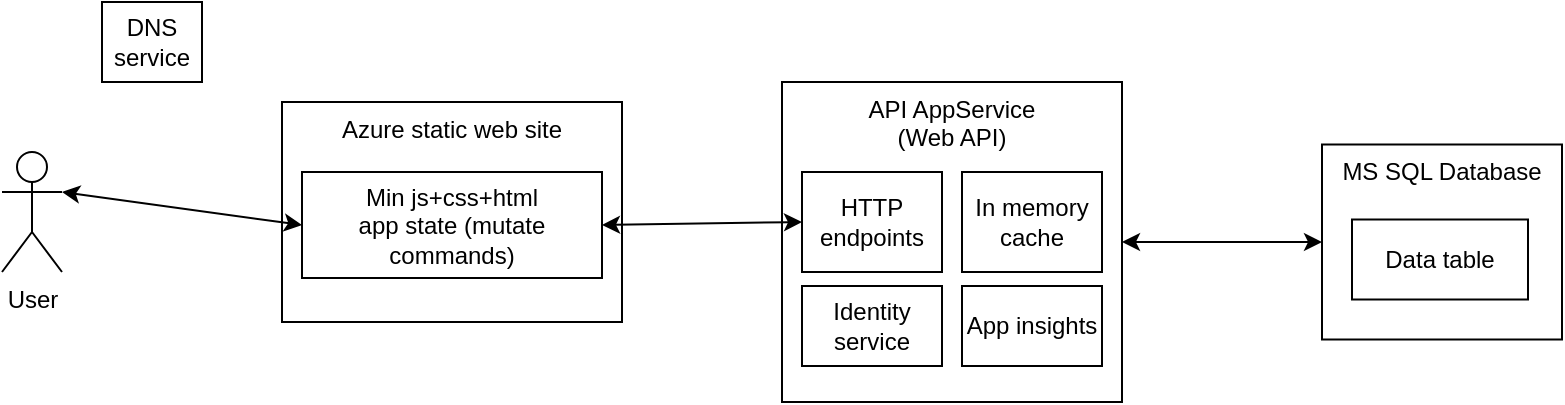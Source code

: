 <mxfile version="20.3.0" type="device" pages="3"><diagram id="xF-wzPiJ9PPVLOnQ2FfR" name="1 - MVP"><mxGraphModel dx="1422" dy="875" grid="1" gridSize="10" guides="1" tooltips="1" connect="1" arrows="1" fold="1" page="1" pageScale="1" pageWidth="850" pageHeight="1100" math="0" shadow="0"><root><mxCell id="0"/><mxCell id="1" parent="0"/><mxCell id="21" value="Azure static web site" style="rounded=0;whiteSpace=wrap;html=1;verticalAlign=top;" parent="1" vertex="1"><mxGeometry x="160" y="90" width="170" height="110" as="geometry"/></mxCell><mxCell id="23" value="DNS service" style="rounded=0;whiteSpace=wrap;html=1;" parent="1" vertex="1"><mxGeometry x="70" y="40" width="50" height="40" as="geometry"/></mxCell><mxCell id="26" value="API AppService &lt;br&gt;(Web API)" style="rounded=0;whiteSpace=wrap;html=1;verticalAlign=top;" parent="1" vertex="1"><mxGeometry x="410" y="80" width="170" height="160" as="geometry"/></mxCell><mxCell id="29" value="In memory cache" style="rounded=0;whiteSpace=wrap;html=1;" parent="1" vertex="1"><mxGeometry x="500" y="125" width="70" height="50" as="geometry"/></mxCell><mxCell id="30" value="HTTP&lt;br&gt;endpoints" style="rounded=0;whiteSpace=wrap;html=1;" parent="1" vertex="1"><mxGeometry x="420" y="125" width="70" height="50" as="geometry"/></mxCell><mxCell id="33" value="Identity service" style="rounded=0;whiteSpace=wrap;html=1;" parent="1" vertex="1"><mxGeometry x="420" y="182" width="70" height="40" as="geometry"/></mxCell><mxCell id="38" value="MS SQL Database" style="rounded=0;whiteSpace=wrap;html=1;verticalAlign=top;" parent="1" vertex="1"><mxGeometry x="680" y="111.25" width="120" height="97.5" as="geometry"/></mxCell><mxCell id="40" value="Data table" style="rounded=0;whiteSpace=wrap;html=1;" parent="1" vertex="1"><mxGeometry x="695" y="148.75" width="88" height="40" as="geometry"/></mxCell><mxCell id="41" value="Min js+css+html&lt;br&gt;app state (mutate commands)" style="rounded=0;whiteSpace=wrap;html=1;" parent="1" vertex="1"><mxGeometry x="170" y="125" width="150" height="53" as="geometry"/></mxCell><mxCell id="52" value="User" style="shape=umlActor;verticalLabelPosition=bottom;verticalAlign=top;html=1;outlineConnect=0;" parent="1" vertex="1"><mxGeometry x="20" y="115" width="30" height="60" as="geometry"/></mxCell><mxCell id="56" value="" style="endArrow=classic;startArrow=classic;html=1;exitX=1;exitY=0.333;exitDx=0;exitDy=0;exitPerimeter=0;entryX=0;entryY=0.5;entryDx=0;entryDy=0;" parent="1" source="52" target="41" edge="1"><mxGeometry width="50" height="50" relative="1" as="geometry"><mxPoint x="80" y="270" as="sourcePoint"/><mxPoint x="130" y="220" as="targetPoint"/></mxGeometry></mxCell><mxCell id="8xX4KiX-u4RrMHgvBgyU-72" value="" style="endArrow=classic;startArrow=classic;html=1;exitX=1;exitY=0.5;exitDx=0;exitDy=0;entryX=0;entryY=0.5;entryDx=0;entryDy=0;" parent="1" source="41" target="30" edge="1"><mxGeometry width="50" height="50" relative="1" as="geometry"><mxPoint x="320" y="330" as="sourcePoint"/><mxPoint x="370" y="280" as="targetPoint"/></mxGeometry></mxCell><mxCell id="8xX4KiX-u4RrMHgvBgyU-73" value="" style="endArrow=classic;startArrow=classic;html=1;exitX=1;exitY=0.5;exitDx=0;exitDy=0;entryX=0;entryY=0.5;entryDx=0;entryDy=0;" parent="1" source="26" target="38" edge="1"><mxGeometry width="50" height="50" relative="1" as="geometry"><mxPoint x="700" y="340" as="sourcePoint"/><mxPoint x="750" y="290" as="targetPoint"/></mxGeometry></mxCell><mxCell id="ugJIeCDdNv6G85qGnaZp-56" value="App insights" style="rounded=0;whiteSpace=wrap;html=1;" vertex="1" parent="1"><mxGeometry x="500" y="182" width="70" height="40" as="geometry"/></mxCell></root></mxGraphModel></diagram><diagram name="2 - SNS" id="ln8XsQJUnki4aXZiKzlY"><mxGraphModel dx="1422" dy="875" grid="1" gridSize="10" guides="1" tooltips="1" connect="1" arrows="1" fold="1" page="1" pageScale="1" pageWidth="850" pageHeight="1100" math="0" shadow="0"><root><mxCell id="gcd5pY8dzEUumy-yLJ4m-0"/><mxCell id="gcd5pY8dzEUumy-yLJ4m-1" parent="gcd5pY8dzEUumy-yLJ4m-0"/><mxCell id="gcd5pY8dzEUumy-yLJ4m-2" value="" style="rounded=0;whiteSpace=wrap;html=1;verticalAlign=top;" parent="gcd5pY8dzEUumy-yLJ4m-1" vertex="1"><mxGeometry x="580" y="542.5" width="220" height="157.5" as="geometry"/></mxCell><mxCell id="gcd5pY8dzEUumy-yLJ4m-3" value="" style="rounded=0;whiteSpace=wrap;html=1;verticalAlign=top;" parent="gcd5pY8dzEUumy-yLJ4m-1" vertex="1"><mxGeometry x="570" y="532.5" width="220" height="157.5" as="geometry"/></mxCell><mxCell id="gcd5pY8dzEUumy-yLJ4m-4" value="" style="rounded=0;whiteSpace=wrap;html=1;verticalAlign=top;" parent="gcd5pY8dzEUumy-yLJ4m-1" vertex="1"><mxGeometry x="570" y="215" width="230" height="160" as="geometry"/></mxCell><mxCell id="gcd5pY8dzEUumy-yLJ4m-5" value="" style="rounded=0;whiteSpace=wrap;html=1;verticalAlign=top;" parent="gcd5pY8dzEUumy-yLJ4m-1" vertex="1"><mxGeometry x="550" y="195" width="230" height="160" as="geometry"/></mxCell><mxCell id="gcd5pY8dzEUumy-yLJ4m-6" value="Azure static web site" style="rounded=0;whiteSpace=wrap;html=1;verticalAlign=top;" parent="gcd5pY8dzEUumy-yLJ4m-1" vertex="1"><mxGeometry x="150" y="80" width="170" height="170" as="geometry"/></mxCell><mxCell id="gcd5pY8dzEUumy-yLJ4m-7" value="Azure Storage" style="rounded=0;whiteSpace=wrap;html=1;" parent="gcd5pY8dzEUumy-yLJ4m-1" vertex="1"><mxGeometry x="240" y="130" width="70" height="40" as="geometry"/></mxCell><mxCell id="gcd5pY8dzEUumy-yLJ4m-8" value="Azure CDN" style="rounded=0;whiteSpace=wrap;html=1;" parent="gcd5pY8dzEUumy-yLJ4m-1" vertex="1"><mxGeometry x="160" y="130" width="70" height="40" as="geometry"/></mxCell><mxCell id="gcd5pY8dzEUumy-yLJ4m-9" value="DNS service" style="rounded=0;whiteSpace=wrap;html=1;" parent="gcd5pY8dzEUumy-yLJ4m-1" vertex="1"><mxGeometry x="70" y="40" width="50" height="40" as="geometry"/></mxCell><mxCell id="gcd5pY8dzEUumy-yLJ4m-10" value="Load &lt;br&gt;balancer" style="rounded=0;whiteSpace=wrap;html=1;" parent="gcd5pY8dzEUumy-yLJ4m-1" vertex="1"><mxGeometry x="372" y="199" width="105" height="40" as="geometry"/></mxCell><mxCell id="gcd5pY8dzEUumy-yLJ4m-11" value="Read AppService &lt;br&gt;(Web API)" style="rounded=0;whiteSpace=wrap;html=1;verticalAlign=top;" parent="gcd5pY8dzEUumy-yLJ4m-1" vertex="1"><mxGeometry x="530" y="175" width="230" height="160" as="geometry"/></mxCell><mxCell id="gcd5pY8dzEUumy-yLJ4m-12" value="In memory cache" style="rounded=0;whiteSpace=wrap;html=1;" parent="gcd5pY8dzEUumy-yLJ4m-1" vertex="1"><mxGeometry x="620" y="220" width="70" height="50" as="geometry"/></mxCell><mxCell id="gcd5pY8dzEUumy-yLJ4m-13" value="GET&lt;br&gt;endpoints" style="rounded=0;whiteSpace=wrap;html=1;" parent="gcd5pY8dzEUumy-yLJ4m-1" vertex="1"><mxGeometry x="540" y="220" width="70" height="50" as="geometry"/></mxCell><mxCell id="gcd5pY8dzEUumy-yLJ4m-14" value="Auth validation" style="rounded=0;whiteSpace=wrap;html=1;fontStyle=1" parent="gcd5pY8dzEUumy-yLJ4m-1" vertex="1"><mxGeometry x="540" y="277" width="70" height="50" as="geometry"/></mxCell><mxCell id="gcd5pY8dzEUumy-yLJ4m-15" value="Read data access" style="rounded=0;whiteSpace=wrap;html=1;fontStyle=1" parent="gcd5pY8dzEUumy-yLJ4m-1" vertex="1"><mxGeometry x="620" y="277" width="70" height="50" as="geometry"/></mxCell><mxCell id="gcd5pY8dzEUumy-yLJ4m-16" value="Identity service" style="rounded=0;whiteSpace=wrap;html=1;" parent="gcd5pY8dzEUumy-yLJ4m-1" vertex="1"><mxGeometry x="372" y="271" width="107" height="40" as="geometry"/></mxCell><mxCell id="gcd5pY8dzEUumy-yLJ4m-17" value="Mutate AppService &lt;br&gt;(Web API)" style="rounded=0;whiteSpace=wrap;html=1;verticalAlign=top;" parent="gcd5pY8dzEUumy-yLJ4m-1" vertex="1"><mxGeometry x="80" y="320" width="180" height="160" as="geometry"/></mxCell><mxCell id="gcd5pY8dzEUumy-yLJ4m-18" value="POST&lt;br&gt;PUT&lt;br&gt;DELETE" style="rounded=0;whiteSpace=wrap;html=1;" parent="gcd5pY8dzEUumy-yLJ4m-1" vertex="1"><mxGeometry x="100" y="360" width="70" height="50" as="geometry"/></mxCell><mxCell id="gcd5pY8dzEUumy-yLJ4m-19" value="Redis Cache" style="rounded=0;whiteSpace=wrap;html=1;" parent="gcd5pY8dzEUumy-yLJ4m-1" vertex="1"><mxGeometry x="595" y="415" width="120" height="60" as="geometry"/></mxCell><mxCell id="gcd5pY8dzEUumy-yLJ4m-20" value="MS SQL Database" style="rounded=0;whiteSpace=wrap;html=1;verticalAlign=top;" parent="gcd5pY8dzEUumy-yLJ4m-1" vertex="1"><mxGeometry x="80" y="522.5" width="120" height="157.5" as="geometry"/></mxCell><mxCell id="gcd5pY8dzEUumy-yLJ4m-21" value="Mutate &lt;br&gt;event log" style="rounded=0;whiteSpace=wrap;html=1;" parent="gcd5pY8dzEUumy-yLJ4m-1" vertex="1"><mxGeometry x="95" y="557.5" width="88" height="40" as="geometry"/></mxCell><mxCell id="gcd5pY8dzEUumy-yLJ4m-22" value="Read &lt;br&gt;snapshot" style="rounded=0;whiteSpace=wrap;html=1;" parent="gcd5pY8dzEUumy-yLJ4m-1" vertex="1"><mxGeometry x="95" y="612.5" width="88" height="40" as="geometry"/></mxCell><mxCell id="gcd5pY8dzEUumy-yLJ4m-23" value="Min js+css+html&lt;br&gt;app state (mutate commands)" style="rounded=0;whiteSpace=wrap;html=1;" parent="gcd5pY8dzEUumy-yLJ4m-1" vertex="1"><mxGeometry x="160" y="187" width="150" height="53" as="geometry"/></mxCell><mxCell id="gcd5pY8dzEUumy-yLJ4m-24" value="Auth validation" style="rounded=0;whiteSpace=wrap;html=1;fontStyle=1" parent="gcd5pY8dzEUumy-yLJ4m-1" vertex="1"><mxGeometry x="100" y="420" width="70" height="50" as="geometry"/></mxCell><mxCell id="gcd5pY8dzEUumy-yLJ4m-25" value="Azure event bus" style="rounded=0;whiteSpace=wrap;html=1;verticalAlign=top;" parent="gcd5pY8dzEUumy-yLJ4m-1" vertex="1"><mxGeometry x="310" y="410" width="200" height="157.5" as="geometry"/></mxCell><mxCell id="gcd5pY8dzEUumy-yLJ4m-26" value="Mutate data topic" style="rounded=0;whiteSpace=wrap;html=1;" parent="gcd5pY8dzEUumy-yLJ4m-1" vertex="1"><mxGeometry x="343" y="445" width="150" height="25" as="geometry"/></mxCell><mxCell id="gcd5pY8dzEUumy-yLJ4m-27" value="Mutate worker &lt;br&gt;(Azure web job, worker service)" style="rounded=0;whiteSpace=wrap;html=1;verticalAlign=top;" parent="gcd5pY8dzEUumy-yLJ4m-1" vertex="1"><mxGeometry x="560" y="522.5" width="220" height="157.5" as="geometry"/></mxCell><mxCell id="gcd5pY8dzEUumy-yLJ4m-28" value="Populate redis topic" style="rounded=0;whiteSpace=wrap;html=1;" parent="gcd5pY8dzEUumy-yLJ4m-1" vertex="1"><mxGeometry x="343" y="480" width="150" height="25" as="geometry"/></mxCell><mxCell id="gcd5pY8dzEUumy-yLJ4m-29" value="Populate in mem topic" style="rounded=0;whiteSpace=wrap;html=1;" parent="gcd5pY8dzEUumy-yLJ4m-1" vertex="1"><mxGeometry x="343" y="515" width="150" height="25" as="geometry"/></mxCell><mxCell id="gcd5pY8dzEUumy-yLJ4m-30" value="Mutate log&amp;nbsp;-&amp;gt;&amp;nbsp;Read snapshot" style="rounded=0;whiteSpace=wrap;html=1;" parent="gcd5pY8dzEUumy-yLJ4m-1" vertex="1"><mxGeometry x="580" y="570" width="190" height="30" as="geometry"/></mxCell><mxCell id="gcd5pY8dzEUumy-yLJ4m-31" value="Read snapshot -&amp;gt; Redis cache" style="rounded=0;whiteSpace=wrap;html=1;" parent="gcd5pY8dzEUumy-yLJ4m-1" vertex="1"><mxGeometry x="580" y="610" width="190" height="30" as="geometry"/></mxCell><mxCell id="gcd5pY8dzEUumy-yLJ4m-32" value="User" style="shape=umlActor;verticalLabelPosition=bottom;verticalAlign=top;html=1;outlineConnect=0;" parent="gcd5pY8dzEUumy-yLJ4m-1" vertex="1"><mxGeometry x="20" y="115" width="30" height="60" as="geometry"/></mxCell><mxCell id="gcd5pY8dzEUumy-yLJ4m-33" value="" style="endArrow=classic;startArrow=classic;html=1;exitX=1;exitY=0.333;exitDx=0;exitDy=0;exitPerimeter=0;entryX=0;entryY=0.5;entryDx=0;entryDy=0;" parent="gcd5pY8dzEUumy-yLJ4m-1" source="gcd5pY8dzEUumy-yLJ4m-32" target="gcd5pY8dzEUumy-yLJ4m-23" edge="1"><mxGeometry width="50" height="50" relative="1" as="geometry"><mxPoint x="80" y="270" as="sourcePoint"/><mxPoint x="130" y="220" as="targetPoint"/></mxGeometry></mxCell><mxCell id="gcd5pY8dzEUumy-yLJ4m-34" value="" style="endArrow=classic;startArrow=classic;html=1;exitX=1;exitY=0.5;exitDx=0;exitDy=0;entryX=0;entryY=0.5;entryDx=0;entryDy=0;" parent="gcd5pY8dzEUumy-yLJ4m-1" source="gcd5pY8dzEUumy-yLJ4m-23" target="gcd5pY8dzEUumy-yLJ4m-10" edge="1"><mxGeometry width="50" height="50" relative="1" as="geometry"><mxPoint x="410" y="140" as="sourcePoint"/><mxPoint x="460" y="90" as="targetPoint"/></mxGeometry></mxCell><mxCell id="gcd5pY8dzEUumy-yLJ4m-35" value="" style="endArrow=classic;startArrow=classic;html=1;exitX=1;exitY=0.5;exitDx=0;exitDy=0;entryX=0;entryY=0.5;entryDx=0;entryDy=0;" parent="gcd5pY8dzEUumy-yLJ4m-1" source="gcd5pY8dzEUumy-yLJ4m-10" target="gcd5pY8dzEUumy-yLJ4m-13" edge="1"><mxGeometry width="50" height="50" relative="1" as="geometry"><mxPoint x="550" y="100" as="sourcePoint"/><mxPoint x="600" y="50" as="targetPoint"/></mxGeometry></mxCell><mxCell id="gcd5pY8dzEUumy-yLJ4m-36" value="" style="endArrow=classic;startArrow=classic;html=1;entryX=0;entryY=0.5;entryDx=0;entryDy=0;exitX=1;exitY=0.5;exitDx=0;exitDy=0;" parent="gcd5pY8dzEUumy-yLJ4m-1" source="gcd5pY8dzEUumy-yLJ4m-16" target="gcd5pY8dzEUumy-yLJ4m-14" edge="1"><mxGeometry width="50" height="50" relative="1" as="geometry"><mxPoint x="380" y="390" as="sourcePoint"/><mxPoint x="430" y="340" as="targetPoint"/></mxGeometry></mxCell><mxCell id="gcd5pY8dzEUumy-yLJ4m-37" value="" style="endArrow=classic;startArrow=classic;html=1;exitX=1;exitY=0.5;exitDx=0;exitDy=0;entryX=0;entryY=0.5;entryDx=0;entryDy=0;" parent="gcd5pY8dzEUumy-yLJ4m-1" source="gcd5pY8dzEUumy-yLJ4m-18" target="gcd5pY8dzEUumy-yLJ4m-25" edge="1"><mxGeometry width="50" height="50" relative="1" as="geometry"><mxPoint x="340" y="700" as="sourcePoint"/><mxPoint x="390" y="650" as="targetPoint"/></mxGeometry></mxCell><mxCell id="gcd5pY8dzEUumy-yLJ4m-38" style="edgeStyle=none;html=1;entryX=0;entryY=0.5;entryDx=0;entryDy=0;" parent="gcd5pY8dzEUumy-yLJ4m-1" source="gcd5pY8dzEUumy-yLJ4m-18" target="gcd5pY8dzEUumy-yLJ4m-21" edge="1"><mxGeometry relative="1" as="geometry"><Array as="points"><mxPoint x="50" y="385"/><mxPoint x="50" y="578"/></Array></mxGeometry></mxCell><mxCell id="gcd5pY8dzEUumy-yLJ4m-39" value="" style="endArrow=classic;startArrow=classic;html=1;exitX=1;exitY=0.5;exitDx=0;exitDy=0;entryX=1;entryY=0.5;entryDx=0;entryDy=0;" parent="gcd5pY8dzEUumy-yLJ4m-1" source="gcd5pY8dzEUumy-yLJ4m-19" target="gcd5pY8dzEUumy-yLJ4m-31" edge="1"><mxGeometry width="50" height="50" relative="1" as="geometry"><mxPoint x="760" y="490" as="sourcePoint"/><mxPoint x="810" y="440" as="targetPoint"/><Array as="points"><mxPoint x="810" y="445"/><mxPoint x="810" y="625"/></Array></mxGeometry></mxCell><mxCell id="gcd5pY8dzEUumy-yLJ4m-40" value="" style="endArrow=classic;startArrow=classic;html=1;exitX=0.5;exitY=0;exitDx=0;exitDy=0;entryX=0.5;entryY=1;entryDx=0;entryDy=0;" parent="gcd5pY8dzEUumy-yLJ4m-1" source="gcd5pY8dzEUumy-yLJ4m-19" target="gcd5pY8dzEUumy-yLJ4m-15" edge="1"><mxGeometry width="50" height="50" relative="1" as="geometry"><mxPoint x="770" y="90" as="sourcePoint"/><mxPoint x="820" y="40" as="targetPoint"/></mxGeometry></mxCell><mxCell id="gcd5pY8dzEUumy-yLJ4m-41" value="" style="endArrow=classic;startArrow=classic;html=1;exitX=1;exitY=0.75;exitDx=0;exitDy=0;entryX=0.005;entryY=0.714;entryDx=0;entryDy=0;entryPerimeter=0;" parent="gcd5pY8dzEUumy-yLJ4m-1" source="gcd5pY8dzEUumy-yLJ4m-20" target="gcd5pY8dzEUumy-yLJ4m-27" edge="1"><mxGeometry width="50" height="50" relative="1" as="geometry"><mxPoint x="310" y="660" as="sourcePoint"/><mxPoint x="360" y="610" as="targetPoint"/></mxGeometry></mxCell><mxCell id="gcd5pY8dzEUumy-yLJ4m-42" value="" style="endArrow=classic;startArrow=classic;html=1;entryX=-0.023;entryY=0.448;entryDx=0;entryDy=0;entryPerimeter=0;" parent="gcd5pY8dzEUumy-yLJ4m-1" source="gcd5pY8dzEUumy-yLJ4m-25" target="gcd5pY8dzEUumy-yLJ4m-27" edge="1"><mxGeometry width="50" height="50" relative="1" as="geometry"><mxPoint x="410" y="617.5" as="sourcePoint"/><mxPoint x="410" y="638.211" as="targetPoint"/></mxGeometry></mxCell><mxCell id="gcd5pY8dzEUumy-yLJ4m-43" value="" style="endArrow=classic;startArrow=classic;html=1;exitX=1;exitY=0.25;exitDx=0;exitDy=0;entryX=0.143;entryY=1.06;entryDx=0;entryDy=0;entryPerimeter=0;" parent="gcd5pY8dzEUumy-yLJ4m-1" source="gcd5pY8dzEUumy-yLJ4m-29" target="gcd5pY8dzEUumy-yLJ4m-15" edge="1"><mxGeometry width="50" height="50" relative="1" as="geometry"><mxPoint x="530" y="450" as="sourcePoint"/><mxPoint x="580" y="400" as="targetPoint"/></mxGeometry></mxCell><mxCell id="EygkOfIUy8A9uabdYr6f-0" value="App insights" style="rounded=0;whiteSpace=wrap;html=1;" vertex="1" parent="gcd5pY8dzEUumy-yLJ4m-1"><mxGeometry x="183" y="360" width="70" height="40" as="geometry"/></mxCell><mxCell id="EygkOfIUy8A9uabdYr6f-1" value="App insights" style="rounded=0;whiteSpace=wrap;html=1;" vertex="1" parent="gcd5pY8dzEUumy-yLJ4m-1"><mxGeometry x="700" y="220" width="50" height="50" as="geometry"/></mxCell><mxCell id="EygkOfIUy8A9uabdYr6f-2" value="ELK&lt;br&gt;&amp;nbsp;(centralized logging)" style="rounded=0;whiteSpace=wrap;html=1;" vertex="1" parent="gcd5pY8dzEUumy-yLJ4m-1"><mxGeometry x="310" y="720" width="120" height="60" as="geometry"/></mxCell></root></mxGraphModel></diagram><diagram id="9V-hilotifva1cCbjfmI" name="Develop"><mxGraphModel dx="1422" dy="875" grid="1" gridSize="10" guides="1" tooltips="1" connect="1" arrows="1" fold="1" page="1" pageScale="1" pageWidth="850" pageHeight="1100" math="0" shadow="0"><root><mxCell id="bcmFgNbPx2XT6Jpoi4WM-0"/><mxCell id="bcmFgNbPx2XT6Jpoi4WM-1" parent="bcmFgNbPx2XT6Jpoi4WM-0"/><mxCell id="bcmFgNbPx2XT6Jpoi4WM-11" value="CI CD" style="rounded=0;whiteSpace=wrap;html=1;verticalAlign=top;align=center;" parent="bcmFgNbPx2XT6Jpoi4WM-1" vertex="1"><mxGeometry x="300" y="120" width="240" height="280" as="geometry"/></mxCell><mxCell id="bcmFgNbPx2XT6Jpoi4WM-3" value="Envs" style="rounded=0;whiteSpace=wrap;html=1;verticalAlign=top;" parent="bcmFgNbPx2XT6Jpoi4WM-1" vertex="1"><mxGeometry x="560" y="120" width="240" height="280" as="geometry"/></mxCell><mxCell id="bcmFgNbPx2XT6Jpoi4WM-5" value="Code" style="rounded=0;whiteSpace=wrap;html=1;verticalAlign=top;align=center;" parent="bcmFgNbPx2XT6Jpoi4WM-1" vertex="1"><mxGeometry x="40" y="120" width="240" height="280" as="geometry"/></mxCell><mxCell id="bcmFgNbPx2XT6Jpoi4WM-16" style="edgeStyle=none;html=1;" parent="bcmFgNbPx2XT6Jpoi4WM-1" source="bcmFgNbPx2XT6Jpoi4WM-2" target="bcmFgNbPx2XT6Jpoi4WM-12" edge="1"><mxGeometry relative="1" as="geometry"/></mxCell><mxCell id="bcmFgNbPx2XT6Jpoi4WM-2" value="Main" style="rounded=0;whiteSpace=wrap;html=1;align=center;" parent="bcmFgNbPx2XT6Jpoi4WM-1" vertex="1"><mxGeometry x="100" y="180" width="120" height="30" as="geometry"/></mxCell><mxCell id="bcmFgNbPx2XT6Jpoi4WM-18" style="edgeStyle=none;html=1;entryX=0;entryY=0.5;entryDx=0;entryDy=0;" parent="bcmFgNbPx2XT6Jpoi4WM-1" source="bcmFgNbPx2XT6Jpoi4WM-6" target="bcmFgNbPx2XT6Jpoi4WM-13" edge="1"><mxGeometry relative="1" as="geometry"/></mxCell><mxCell id="bcmFgNbPx2XT6Jpoi4WM-6" value="Test" style="rounded=0;whiteSpace=wrap;html=1;align=center;" parent="bcmFgNbPx2XT6Jpoi4WM-1" vertex="1"><mxGeometry x="100" y="230" width="120" height="30" as="geometry"/></mxCell><mxCell id="bcmFgNbPx2XT6Jpoi4WM-20" style="edgeStyle=none;html=1;entryX=0;entryY=0.5;entryDx=0;entryDy=0;" parent="bcmFgNbPx2XT6Jpoi4WM-1" source="bcmFgNbPx2XT6Jpoi4WM-7" target="bcmFgNbPx2XT6Jpoi4WM-14" edge="1"><mxGeometry relative="1" as="geometry"/></mxCell><mxCell id="bcmFgNbPx2XT6Jpoi4WM-7" value="Prod" style="rounded=0;whiteSpace=wrap;html=1;align=center;" parent="bcmFgNbPx2XT6Jpoi4WM-1" vertex="1"><mxGeometry x="100" y="280" width="120" height="30" as="geometry"/></mxCell><mxCell id="bcmFgNbPx2XT6Jpoi4WM-8" value="Dev" style="rounded=0;whiteSpace=wrap;html=1;align=center;" parent="bcmFgNbPx2XT6Jpoi4WM-1" vertex="1"><mxGeometry x="620" y="180" width="120" height="30" as="geometry"/></mxCell><mxCell id="bcmFgNbPx2XT6Jpoi4WM-9" value="Test" style="rounded=0;whiteSpace=wrap;html=1;align=center;" parent="bcmFgNbPx2XT6Jpoi4WM-1" vertex="1"><mxGeometry x="620" y="230" width="120" height="30" as="geometry"/></mxCell><mxCell id="bcmFgNbPx2XT6Jpoi4WM-10" value="Prod&lt;br&gt;- Dedicated servers&lt;br&gt;- Auto scale&lt;br&gt;" style="rounded=0;whiteSpace=wrap;html=1;align=center;verticalAlign=top;" parent="bcmFgNbPx2XT6Jpoi4WM-1" vertex="1"><mxGeometry x="620" y="275" width="120" height="100" as="geometry"/></mxCell><mxCell id="bcmFgNbPx2XT6Jpoi4WM-17" style="edgeStyle=none;html=1;entryX=0;entryY=0.5;entryDx=0;entryDy=0;" parent="bcmFgNbPx2XT6Jpoi4WM-1" source="bcmFgNbPx2XT6Jpoi4WM-12" target="bcmFgNbPx2XT6Jpoi4WM-8" edge="1"><mxGeometry relative="1" as="geometry"/></mxCell><mxCell id="bcmFgNbPx2XT6Jpoi4WM-12" value="Main, on trigger, autodeploy" style="rounded=0;whiteSpace=wrap;html=1;align=center;" parent="bcmFgNbPx2XT6Jpoi4WM-1" vertex="1"><mxGeometry x="320" y="180" width="200" height="30" as="geometry"/></mxCell><mxCell id="bcmFgNbPx2XT6Jpoi4WM-19" style="edgeStyle=none;html=1;entryX=0;entryY=0.5;entryDx=0;entryDy=0;" parent="bcmFgNbPx2XT6Jpoi4WM-1" source="bcmFgNbPx2XT6Jpoi4WM-13" target="bcmFgNbPx2XT6Jpoi4WM-9" edge="1"><mxGeometry relative="1" as="geometry"/></mxCell><mxCell id="bcmFgNbPx2XT6Jpoi4WM-13" value="Test, on PR merge, autodeploy&lt;br&gt;- Auto regression tests" style="rounded=0;whiteSpace=wrap;html=1;align=center;" parent="bcmFgNbPx2XT6Jpoi4WM-1" vertex="1"><mxGeometry x="320" y="230" width="200" height="30" as="geometry"/></mxCell><mxCell id="bcmFgNbPx2XT6Jpoi4WM-21" style="edgeStyle=none;html=1;" parent="bcmFgNbPx2XT6Jpoi4WM-1" source="bcmFgNbPx2XT6Jpoi4WM-14" target="bcmFgNbPx2XT6Jpoi4WM-10" edge="1"><mxGeometry relative="1" as="geometry"/></mxCell><mxCell id="bcmFgNbPx2XT6Jpoi4WM-14" value="Prod, Manual build, manual deploy&lt;br&gt;- Deploy to hidden slots&lt;br&gt;- Quick tes in hidden slots&lt;br&gt;- Publish with slots switch" style="rounded=0;whiteSpace=wrap;html=1;align=center;" parent="bcmFgNbPx2XT6Jpoi4WM-1" vertex="1"><mxGeometry x="320" y="280" width="200" height="90" as="geometry"/></mxCell></root></mxGraphModel></diagram></mxfile>